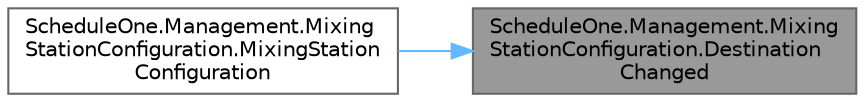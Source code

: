 digraph "ScheduleOne.Management.MixingStationConfiguration.DestinationChanged"
{
 // LATEX_PDF_SIZE
  bgcolor="transparent";
  edge [fontname=Helvetica,fontsize=10,labelfontname=Helvetica,labelfontsize=10];
  node [fontname=Helvetica,fontsize=10,shape=box,height=0.2,width=0.4];
  rankdir="RL";
  Node1 [id="Node000001",label="ScheduleOne.Management.Mixing\lStationConfiguration.Destination\lChanged",height=0.2,width=0.4,color="gray40", fillcolor="grey60", style="filled", fontcolor="black",tooltip=" "];
  Node1 -> Node2 [id="edge1_Node000001_Node000002",dir="back",color="steelblue1",style="solid",tooltip=" "];
  Node2 [id="Node000002",label="ScheduleOne.Management.Mixing\lStationConfiguration.MixingStation\lConfiguration",height=0.2,width=0.4,color="grey40", fillcolor="white", style="filled",URL="$class_schedule_one_1_1_management_1_1_mixing_station_configuration.html#a869ac06cf37fc7d74935fa436005a5a5",tooltip=" "];
}
